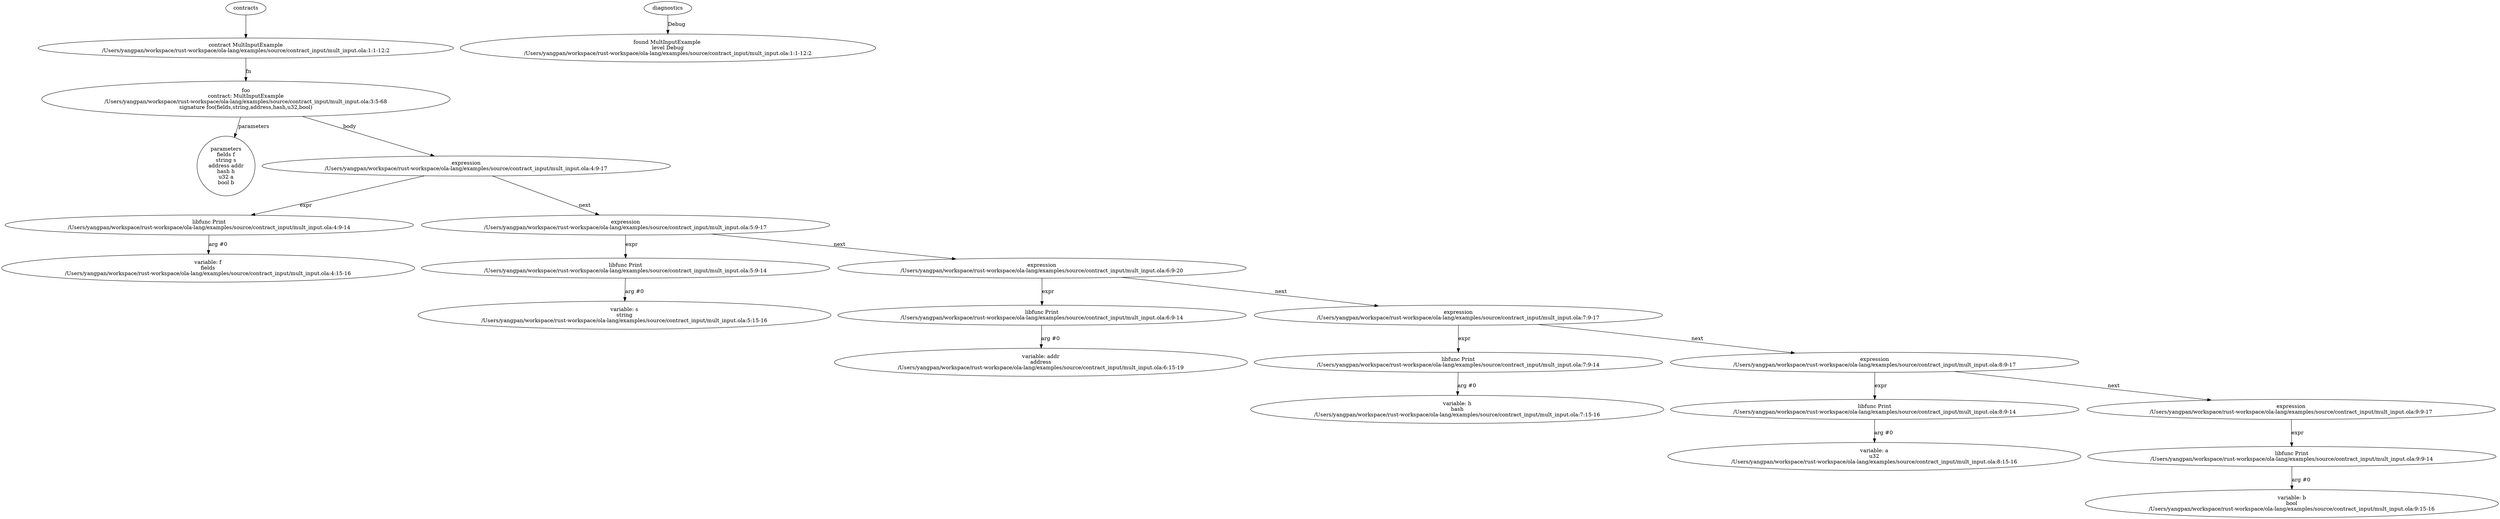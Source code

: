 strict digraph "/Users/yangpan/workspace/rust-workspace/ola-lang/examples/source/contract_input/mult_input.ola" {
	contract [label="contract MultInputExample\n/Users/yangpan/workspace/rust-workspace/ola-lang/examples/source/contract_input/mult_input.ola:1:1-12:2"]
	foo [label="foo\ncontract: MultInputExample\n/Users/yangpan/workspace/rust-workspace/ola-lang/examples/source/contract_input/mult_input.ola:3:5-68\nsignature foo(fields,string,address,hash,u32,bool)"]
	parameters [label="parameters\nfields f\nstring s\naddress addr\nhash h\nu32 a\nbool b"]
	expr [label="expression\n/Users/yangpan/workspace/rust-workspace/ola-lang/examples/source/contract_input/mult_input.ola:4:9-17"]
	libfunc [label="libfunc Print\n/Users/yangpan/workspace/rust-workspace/ola-lang/examples/source/contract_input/mult_input.ola:4:9-14"]
	variable [label="variable: f\nfields\n/Users/yangpan/workspace/rust-workspace/ola-lang/examples/source/contract_input/mult_input.ola:4:15-16"]
	expr_7 [label="expression\n/Users/yangpan/workspace/rust-workspace/ola-lang/examples/source/contract_input/mult_input.ola:5:9-17"]
	libfunc_8 [label="libfunc Print\n/Users/yangpan/workspace/rust-workspace/ola-lang/examples/source/contract_input/mult_input.ola:5:9-14"]
	variable_9 [label="variable: s\nstring\n/Users/yangpan/workspace/rust-workspace/ola-lang/examples/source/contract_input/mult_input.ola:5:15-16"]
	expr_10 [label="expression\n/Users/yangpan/workspace/rust-workspace/ola-lang/examples/source/contract_input/mult_input.ola:6:9-20"]
	libfunc_11 [label="libfunc Print\n/Users/yangpan/workspace/rust-workspace/ola-lang/examples/source/contract_input/mult_input.ola:6:9-14"]
	variable_12 [label="variable: addr\naddress\n/Users/yangpan/workspace/rust-workspace/ola-lang/examples/source/contract_input/mult_input.ola:6:15-19"]
	expr_13 [label="expression\n/Users/yangpan/workspace/rust-workspace/ola-lang/examples/source/contract_input/mult_input.ola:7:9-17"]
	libfunc_14 [label="libfunc Print\n/Users/yangpan/workspace/rust-workspace/ola-lang/examples/source/contract_input/mult_input.ola:7:9-14"]
	variable_15 [label="variable: h\nhash\n/Users/yangpan/workspace/rust-workspace/ola-lang/examples/source/contract_input/mult_input.ola:7:15-16"]
	expr_16 [label="expression\n/Users/yangpan/workspace/rust-workspace/ola-lang/examples/source/contract_input/mult_input.ola:8:9-17"]
	libfunc_17 [label="libfunc Print\n/Users/yangpan/workspace/rust-workspace/ola-lang/examples/source/contract_input/mult_input.ola:8:9-14"]
	variable_18 [label="variable: a\nu32\n/Users/yangpan/workspace/rust-workspace/ola-lang/examples/source/contract_input/mult_input.ola:8:15-16"]
	expr_19 [label="expression\n/Users/yangpan/workspace/rust-workspace/ola-lang/examples/source/contract_input/mult_input.ola:9:9-17"]
	libfunc_20 [label="libfunc Print\n/Users/yangpan/workspace/rust-workspace/ola-lang/examples/source/contract_input/mult_input.ola:9:9-14"]
	variable_21 [label="variable: b\nbool\n/Users/yangpan/workspace/rust-workspace/ola-lang/examples/source/contract_input/mult_input.ola:9:15-16"]
	diagnostic [label="found MultInputExample \nlevel Debug\n/Users/yangpan/workspace/rust-workspace/ola-lang/examples/source/contract_input/mult_input.ola:1:1-12:2"]
	contracts -> contract
	contract -> foo [label="fn"]
	foo -> parameters [label="parameters"]
	foo -> expr [label="body"]
	expr -> libfunc [label="expr"]
	libfunc -> variable [label="arg #0"]
	expr -> expr_7 [label="next"]
	expr_7 -> libfunc_8 [label="expr"]
	libfunc_8 -> variable_9 [label="arg #0"]
	expr_7 -> expr_10 [label="next"]
	expr_10 -> libfunc_11 [label="expr"]
	libfunc_11 -> variable_12 [label="arg #0"]
	expr_10 -> expr_13 [label="next"]
	expr_13 -> libfunc_14 [label="expr"]
	libfunc_14 -> variable_15 [label="arg #0"]
	expr_13 -> expr_16 [label="next"]
	expr_16 -> libfunc_17 [label="expr"]
	libfunc_17 -> variable_18 [label="arg #0"]
	expr_16 -> expr_19 [label="next"]
	expr_19 -> libfunc_20 [label="expr"]
	libfunc_20 -> variable_21 [label="arg #0"]
	diagnostics -> diagnostic [label="Debug"]
}
